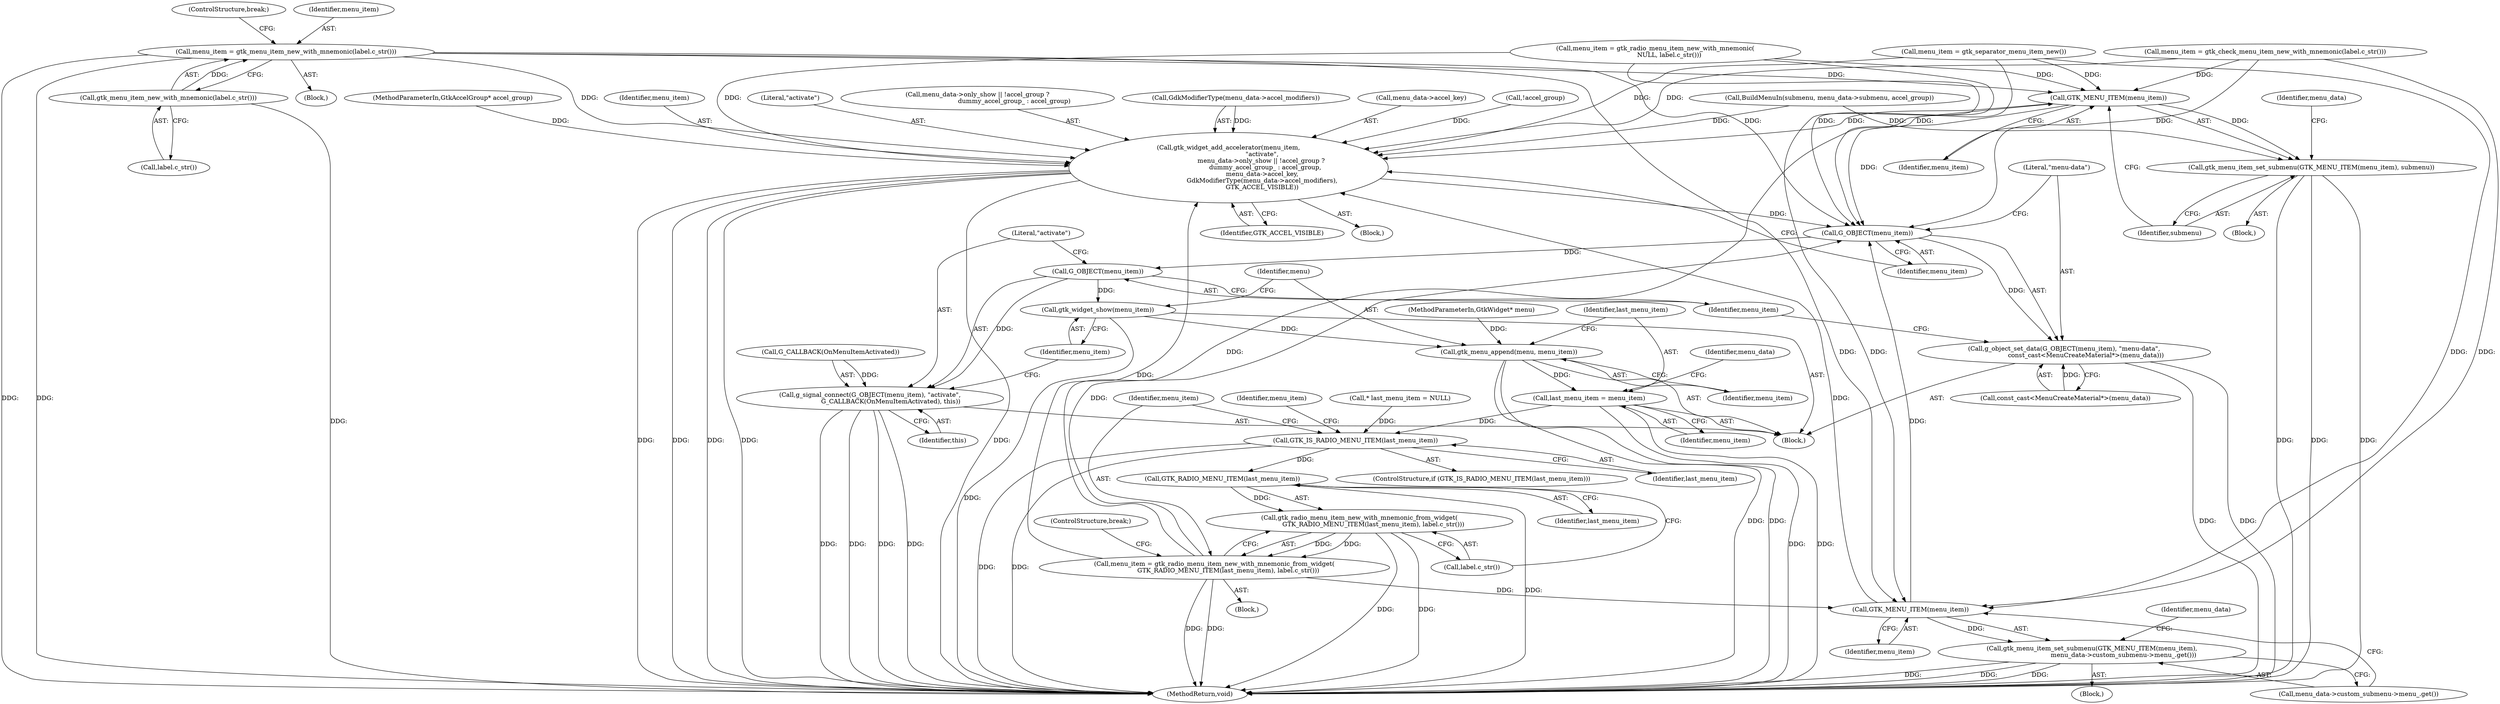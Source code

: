 digraph "0_Chrome_3290c948762c47292fb388de8318859ee22b6688@pointer" {
"1000208" [label="(Call,menu_item = gtk_menu_item_new_with_mnemonic(label.c_str()))"];
"1000210" [label="(Call,gtk_menu_item_new_with_mnemonic(label.c_str()))"];
"1000229" [label="(Call,GTK_MENU_ITEM(menu_item))"];
"1000228" [label="(Call,gtk_menu_item_set_submenu(GTK_MENU_ITEM(menu_item), submenu))"];
"1000251" [label="(Call,gtk_widget_add_accelerator(menu_item,\n                                  \"activate\",\n                                 menu_data->only_show || !accel_group ?\n                                     dummy_accel_group_ : accel_group,\n                                  menu_data->accel_key,\n                                  GdkModifierType(menu_data->accel_modifiers),\n                                  GTK_ACCEL_VISIBLE))"];
"1000272" [label="(Call,G_OBJECT(menu_item))"];
"1000271" [label="(Call,g_object_set_data(G_OBJECT(menu_item), \"menu-data\",\n                      const_cast<MenuCreateMaterial*>(menu_data)))"];
"1000279" [label="(Call,G_OBJECT(menu_item))"];
"1000278" [label="(Call,g_signal_connect(G_OBJECT(menu_item), \"activate\",\n                     G_CALLBACK(OnMenuItemActivated), this))"];
"1000285" [label="(Call,gtk_widget_show(menu_item))"];
"1000287" [label="(Call,gtk_menu_append(menu, menu_item))"];
"1000290" [label="(Call,last_menu_item = menu_item)"];
"1000178" [label="(Call,GTK_IS_RADIO_MENU_ITEM(last_menu_item))"];
"1000184" [label="(Call,GTK_RADIO_MENU_ITEM(last_menu_item))"];
"1000183" [label="(Call,gtk_radio_menu_item_new_with_mnemonic_from_widget(\n              GTK_RADIO_MENU_ITEM(last_menu_item), label.c_str()))"];
"1000181" [label="(Call,menu_item = gtk_radio_menu_item_new_with_mnemonic_from_widget(\n              GTK_RADIO_MENU_ITEM(last_menu_item), label.c_str()))"];
"1000239" [label="(Call,GTK_MENU_ITEM(menu_item))"];
"1000238" [label="(Call,gtk_menu_item_set_submenu(GTK_MENU_ITEM(menu_item),\n                                menu_data->custom_submenu->menu_.get()))"];
"1000238" [label="(Call,gtk_menu_item_set_submenu(GTK_MENU_ITEM(menu_item),\n                                menu_data->custom_submenu->menu_.get()))"];
"1000288" [label="(Identifier,menu)"];
"1000252" [label="(Identifier,menu_item)"];
"1000250" [label="(Block,)"];
"1000289" [label="(Identifier,menu_item)"];
"1000211" [label="(Call,label.c_str())"];
"1000253" [label="(Literal,\"activate\")"];
"1000202" [label="(Call,menu_item = gtk_separator_menu_item_new())"];
"1000273" [label="(Identifier,menu_item)"];
"1000291" [label="(Identifier,last_menu_item)"];
"1000287" [label="(Call,gtk_menu_append(menu, menu_item))"];
"1000184" [label="(Call,GTK_RADIO_MENU_ITEM(last_menu_item))"];
"1000208" [label="(Call,menu_item = gtk_menu_item_new_with_mnemonic(label.c_str()))"];
"1000229" [label="(Call,GTK_MENU_ITEM(menu_item))"];
"1000189" [label="(Call,menu_item = gtk_radio_menu_item_new_with_mnemonic(\n              NULL, label.c_str()))"];
"1000254" [label="(Call,menu_data->only_show || !accel_group ?\n                                     dummy_accel_group_ : accel_group)"];
"1000274" [label="(Literal,\"menu-data\")"];
"1000101" [label="(MethodParameterIn,GtkWidget* menu)"];
"1000175" [label="(Block,)"];
"1000177" [label="(ControlStructure,if (GTK_IS_RADIO_MENU_ITEM(last_menu_item)))"];
"1000180" [label="(Block,)"];
"1000178" [label="(Call,GTK_IS_RADIO_MENU_ITEM(last_menu_item))"];
"1000231" [label="(Identifier,submenu)"];
"1000241" [label="(Call,menu_data->custom_submenu->menu_.get())"];
"1000212" [label="(ControlStructure,break;)"];
"1000210" [label="(Call,gtk_menu_item_new_with_mnemonic(label.c_str()))"];
"1000282" [label="(Call,G_CALLBACK(OnMenuItemActivated))"];
"1000194" [label="(ControlStructure,break;)"];
"1000292" [label="(Identifier,menu_item)"];
"1000266" [label="(Call,GdkModifierType(menu_data->accel_modifiers))"];
"1000182" [label="(Identifier,menu_item)"];
"1000228" [label="(Call,gtk_menu_item_set_submenu(GTK_MENU_ITEM(menu_item), submenu))"];
"1000270" [label="(Identifier,GTK_ACCEL_VISIBLE)"];
"1000275" [label="(Call,const_cast<MenuCreateMaterial*>(menu_data))"];
"1000272" [label="(Call,G_OBJECT(menu_item))"];
"1000284" [label="(Identifier,this)"];
"1000186" [label="(Call,label.c_str())"];
"1000190" [label="(Identifier,menu_item)"];
"1000185" [label="(Identifier,last_menu_item)"];
"1000286" [label="(Identifier,menu_item)"];
"1000293" [label="(MethodReturn,void)"];
"1000278" [label="(Call,g_signal_connect(G_OBJECT(menu_item), \"activate\",\n                     G_CALLBACK(OnMenuItemActivated), this))"];
"1000106" [label="(Call,* last_menu_item = NULL)"];
"1000116" [label="(Identifier,menu_data)"];
"1000263" [label="(Call,menu_data->accel_key)"];
"1000183" [label="(Call,gtk_radio_menu_item_new_with_mnemonic_from_widget(\n              GTK_RADIO_MENU_ITEM(last_menu_item), label.c_str()))"];
"1000222" [label="(Call,BuildMenuIn(submenu, menu_data->submenu, accel_group))"];
"1000179" [label="(Identifier,last_menu_item)"];
"1000279" [label="(Call,G_OBJECT(menu_item))"];
"1000271" [label="(Call,g_object_set_data(G_OBJECT(menu_item), \"menu-data\",\n                      const_cast<MenuCreateMaterial*>(menu_data)))"];
"1000259" [label="(Call,!accel_group)"];
"1000209" [label="(Identifier,menu_item)"];
"1000237" [label="(Block,)"];
"1000230" [label="(Identifier,menu_item)"];
"1000240" [label="(Identifier,menu_item)"];
"1000103" [label="(MethodParameterIn,GtkAccelGroup* accel_group)"];
"1000244" [label="(Identifier,menu_data)"];
"1000239" [label="(Call,GTK_MENU_ITEM(menu_item))"];
"1000251" [label="(Call,gtk_widget_add_accelerator(menu_item,\n                                  \"activate\",\n                                 menu_data->only_show || !accel_group ?\n                                     dummy_accel_group_ : accel_group,\n                                  menu_data->accel_key,\n                                  GdkModifierType(menu_data->accel_modifiers),\n                                  GTK_ACCEL_VISIBLE))"];
"1000196" [label="(Call,menu_item = gtk_check_menu_item_new_with_mnemonic(label.c_str()))"];
"1000117" [label="(Block,)"];
"1000181" [label="(Call,menu_item = gtk_radio_menu_item_new_with_mnemonic_from_widget(\n              GTK_RADIO_MENU_ITEM(last_menu_item), label.c_str()))"];
"1000280" [label="(Identifier,menu_item)"];
"1000217" [label="(Block,)"];
"1000281" [label="(Literal,\"activate\")"];
"1000285" [label="(Call,gtk_widget_show(menu_item))"];
"1000248" [label="(Identifier,menu_data)"];
"1000290" [label="(Call,last_menu_item = menu_item)"];
"1000208" -> "1000175"  [label="AST: "];
"1000208" -> "1000210"  [label="CFG: "];
"1000209" -> "1000208"  [label="AST: "];
"1000210" -> "1000208"  [label="AST: "];
"1000212" -> "1000208"  [label="CFG: "];
"1000208" -> "1000293"  [label="DDG: "];
"1000208" -> "1000293"  [label="DDG: "];
"1000210" -> "1000208"  [label="DDG: "];
"1000208" -> "1000229"  [label="DDG: "];
"1000208" -> "1000239"  [label="DDG: "];
"1000208" -> "1000251"  [label="DDG: "];
"1000208" -> "1000272"  [label="DDG: "];
"1000210" -> "1000211"  [label="CFG: "];
"1000211" -> "1000210"  [label="AST: "];
"1000210" -> "1000293"  [label="DDG: "];
"1000229" -> "1000228"  [label="AST: "];
"1000229" -> "1000230"  [label="CFG: "];
"1000230" -> "1000229"  [label="AST: "];
"1000231" -> "1000229"  [label="CFG: "];
"1000229" -> "1000228"  [label="DDG: "];
"1000181" -> "1000229"  [label="DDG: "];
"1000189" -> "1000229"  [label="DDG: "];
"1000202" -> "1000229"  [label="DDG: "];
"1000196" -> "1000229"  [label="DDG: "];
"1000229" -> "1000251"  [label="DDG: "];
"1000229" -> "1000272"  [label="DDG: "];
"1000228" -> "1000217"  [label="AST: "];
"1000228" -> "1000231"  [label="CFG: "];
"1000231" -> "1000228"  [label="AST: "];
"1000248" -> "1000228"  [label="CFG: "];
"1000228" -> "1000293"  [label="DDG: "];
"1000228" -> "1000293"  [label="DDG: "];
"1000228" -> "1000293"  [label="DDG: "];
"1000222" -> "1000228"  [label="DDG: "];
"1000251" -> "1000250"  [label="AST: "];
"1000251" -> "1000270"  [label="CFG: "];
"1000252" -> "1000251"  [label="AST: "];
"1000253" -> "1000251"  [label="AST: "];
"1000254" -> "1000251"  [label="AST: "];
"1000263" -> "1000251"  [label="AST: "];
"1000266" -> "1000251"  [label="AST: "];
"1000270" -> "1000251"  [label="AST: "];
"1000273" -> "1000251"  [label="CFG: "];
"1000251" -> "1000293"  [label="DDG: "];
"1000251" -> "1000293"  [label="DDG: "];
"1000251" -> "1000293"  [label="DDG: "];
"1000251" -> "1000293"  [label="DDG: "];
"1000251" -> "1000293"  [label="DDG: "];
"1000181" -> "1000251"  [label="DDG: "];
"1000189" -> "1000251"  [label="DDG: "];
"1000239" -> "1000251"  [label="DDG: "];
"1000202" -> "1000251"  [label="DDG: "];
"1000196" -> "1000251"  [label="DDG: "];
"1000259" -> "1000251"  [label="DDG: "];
"1000222" -> "1000251"  [label="DDG: "];
"1000103" -> "1000251"  [label="DDG: "];
"1000266" -> "1000251"  [label="DDG: "];
"1000251" -> "1000272"  [label="DDG: "];
"1000272" -> "1000271"  [label="AST: "];
"1000272" -> "1000273"  [label="CFG: "];
"1000273" -> "1000272"  [label="AST: "];
"1000274" -> "1000272"  [label="CFG: "];
"1000272" -> "1000271"  [label="DDG: "];
"1000181" -> "1000272"  [label="DDG: "];
"1000189" -> "1000272"  [label="DDG: "];
"1000239" -> "1000272"  [label="DDG: "];
"1000202" -> "1000272"  [label="DDG: "];
"1000196" -> "1000272"  [label="DDG: "];
"1000272" -> "1000279"  [label="DDG: "];
"1000271" -> "1000117"  [label="AST: "];
"1000271" -> "1000275"  [label="CFG: "];
"1000274" -> "1000271"  [label="AST: "];
"1000275" -> "1000271"  [label="AST: "];
"1000280" -> "1000271"  [label="CFG: "];
"1000271" -> "1000293"  [label="DDG: "];
"1000271" -> "1000293"  [label="DDG: "];
"1000275" -> "1000271"  [label="DDG: "];
"1000279" -> "1000278"  [label="AST: "];
"1000279" -> "1000280"  [label="CFG: "];
"1000280" -> "1000279"  [label="AST: "];
"1000281" -> "1000279"  [label="CFG: "];
"1000279" -> "1000278"  [label="DDG: "];
"1000279" -> "1000285"  [label="DDG: "];
"1000278" -> "1000117"  [label="AST: "];
"1000278" -> "1000284"  [label="CFG: "];
"1000281" -> "1000278"  [label="AST: "];
"1000282" -> "1000278"  [label="AST: "];
"1000284" -> "1000278"  [label="AST: "];
"1000286" -> "1000278"  [label="CFG: "];
"1000278" -> "1000293"  [label="DDG: "];
"1000278" -> "1000293"  [label="DDG: "];
"1000278" -> "1000293"  [label="DDG: "];
"1000278" -> "1000293"  [label="DDG: "];
"1000282" -> "1000278"  [label="DDG: "];
"1000285" -> "1000117"  [label="AST: "];
"1000285" -> "1000286"  [label="CFG: "];
"1000286" -> "1000285"  [label="AST: "];
"1000288" -> "1000285"  [label="CFG: "];
"1000285" -> "1000293"  [label="DDG: "];
"1000285" -> "1000287"  [label="DDG: "];
"1000287" -> "1000117"  [label="AST: "];
"1000287" -> "1000289"  [label="CFG: "];
"1000288" -> "1000287"  [label="AST: "];
"1000289" -> "1000287"  [label="AST: "];
"1000291" -> "1000287"  [label="CFG: "];
"1000287" -> "1000293"  [label="DDG: "];
"1000287" -> "1000293"  [label="DDG: "];
"1000101" -> "1000287"  [label="DDG: "];
"1000287" -> "1000290"  [label="DDG: "];
"1000290" -> "1000117"  [label="AST: "];
"1000290" -> "1000292"  [label="CFG: "];
"1000291" -> "1000290"  [label="AST: "];
"1000292" -> "1000290"  [label="AST: "];
"1000116" -> "1000290"  [label="CFG: "];
"1000290" -> "1000293"  [label="DDG: "];
"1000290" -> "1000293"  [label="DDG: "];
"1000290" -> "1000178"  [label="DDG: "];
"1000178" -> "1000177"  [label="AST: "];
"1000178" -> "1000179"  [label="CFG: "];
"1000179" -> "1000178"  [label="AST: "];
"1000182" -> "1000178"  [label="CFG: "];
"1000190" -> "1000178"  [label="CFG: "];
"1000178" -> "1000293"  [label="DDG: "];
"1000178" -> "1000293"  [label="DDG: "];
"1000106" -> "1000178"  [label="DDG: "];
"1000178" -> "1000184"  [label="DDG: "];
"1000184" -> "1000183"  [label="AST: "];
"1000184" -> "1000185"  [label="CFG: "];
"1000185" -> "1000184"  [label="AST: "];
"1000186" -> "1000184"  [label="CFG: "];
"1000184" -> "1000293"  [label="DDG: "];
"1000184" -> "1000183"  [label="DDG: "];
"1000183" -> "1000181"  [label="AST: "];
"1000183" -> "1000186"  [label="CFG: "];
"1000186" -> "1000183"  [label="AST: "];
"1000181" -> "1000183"  [label="CFG: "];
"1000183" -> "1000293"  [label="DDG: "];
"1000183" -> "1000293"  [label="DDG: "];
"1000183" -> "1000181"  [label="DDG: "];
"1000183" -> "1000181"  [label="DDG: "];
"1000181" -> "1000180"  [label="AST: "];
"1000182" -> "1000181"  [label="AST: "];
"1000194" -> "1000181"  [label="CFG: "];
"1000181" -> "1000293"  [label="DDG: "];
"1000181" -> "1000293"  [label="DDG: "];
"1000181" -> "1000239"  [label="DDG: "];
"1000239" -> "1000238"  [label="AST: "];
"1000239" -> "1000240"  [label="CFG: "];
"1000240" -> "1000239"  [label="AST: "];
"1000241" -> "1000239"  [label="CFG: "];
"1000239" -> "1000238"  [label="DDG: "];
"1000189" -> "1000239"  [label="DDG: "];
"1000202" -> "1000239"  [label="DDG: "];
"1000196" -> "1000239"  [label="DDG: "];
"1000238" -> "1000237"  [label="AST: "];
"1000238" -> "1000241"  [label="CFG: "];
"1000241" -> "1000238"  [label="AST: "];
"1000244" -> "1000238"  [label="CFG: "];
"1000238" -> "1000293"  [label="DDG: "];
"1000238" -> "1000293"  [label="DDG: "];
"1000238" -> "1000293"  [label="DDG: "];
}
